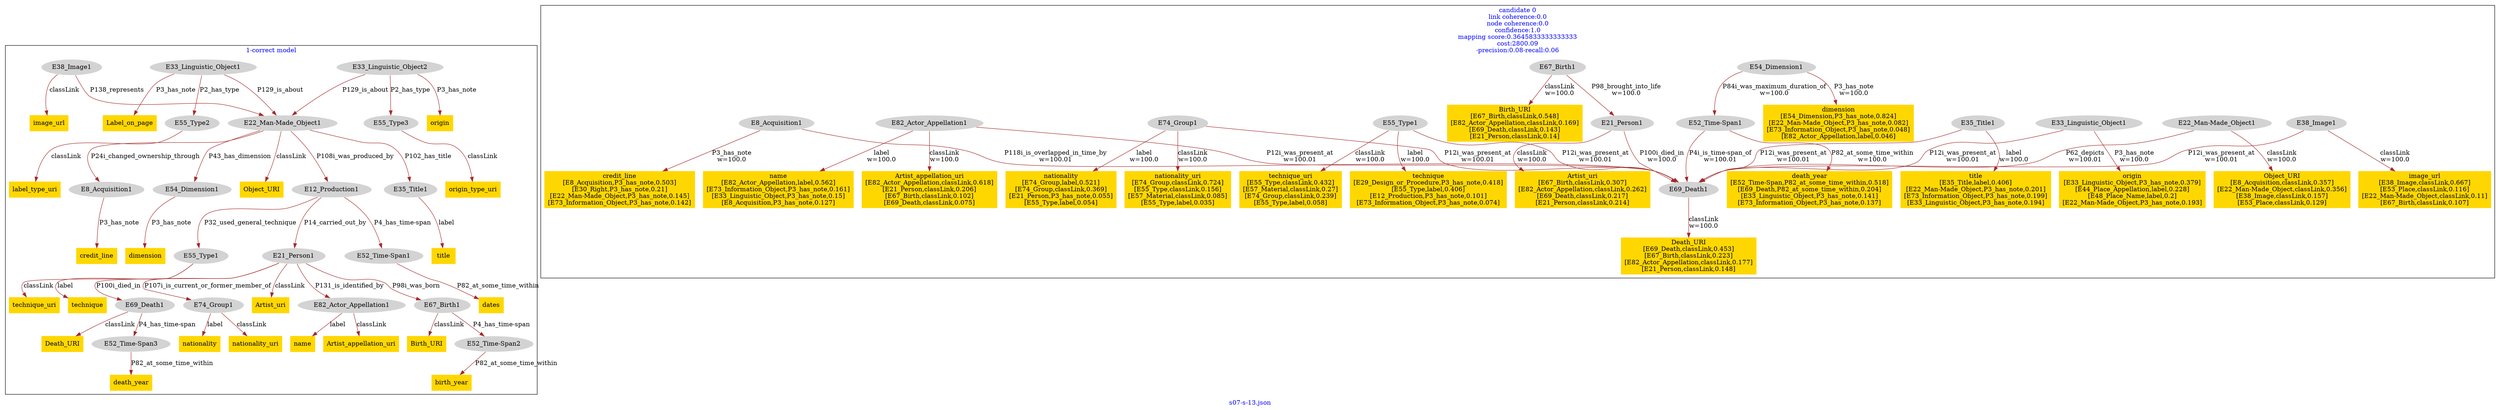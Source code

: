 digraph n0 {
fontcolor="blue"
remincross="true"
label="s07-s-13.json"
subgraph cluster_0 {
label="1-correct model"
n2[style="filled",color="white",fillcolor="lightgray",label="E33_Linguistic_Object2"];
n3[shape="plaintext",style="filled",fillcolor="gold",label="origin"];
n4[style="filled",color="white",fillcolor="lightgray",label="E82_Actor_Appellation1"];
n5[shape="plaintext",style="filled",fillcolor="gold",label="name"];
n6[style="filled",color="white",fillcolor="lightgray",label="E67_Birth1"];
n7[shape="plaintext",style="filled",fillcolor="gold",label="Birth_URI"];
n8[style="filled",color="white",fillcolor="lightgray",label="E55_Type1"];
n9[shape="plaintext",style="filled",fillcolor="gold",label="technique_uri"];
n10[style="filled",color="white",fillcolor="lightgray",label="E33_Linguistic_Object1"];
n11[shape="plaintext",style="filled",fillcolor="gold",label="Label_on_page"];
n12[style="filled",color="white",fillcolor="lightgray",label="E35_Title1"];
n13[shape="plaintext",style="filled",fillcolor="gold",label="title"];
n14[style="filled",color="white",fillcolor="lightgray",label="E8_Acquisition1"];
n15[shape="plaintext",style="filled",fillcolor="gold",label="credit_line"];
n16[style="filled",color="white",fillcolor="lightgray",label="E54_Dimension1"];
n17[shape="plaintext",style="filled",fillcolor="gold",label="dimension"];
n18[style="filled",color="white",fillcolor="lightgray",label="E69_Death1"];
n19[shape="plaintext",style="filled",fillcolor="gold",label="Death_URI"];
n20[shape="plaintext",style="filled",fillcolor="gold",label="technique"];
n21[style="filled",color="white",fillcolor="lightgray",label="E74_Group1"];
n22[shape="plaintext",style="filled",fillcolor="gold",label="nationality"];
n23[style="filled",color="white",fillcolor="lightgray",label="E52_Time-Span3"];
n24[shape="plaintext",style="filled",fillcolor="gold",label="death_year"];
n25[style="filled",color="white",fillcolor="lightgray",label="E55_Type2"];
n26[shape="plaintext",style="filled",fillcolor="gold",label="label_type_uri"];
n27[style="filled",color="white",fillcolor="lightgray",label="E22_Man-Made_Object1"];
n28[shape="plaintext",style="filled",fillcolor="gold",label="Object_URI"];
n29[style="filled",color="white",fillcolor="lightgray",label="E21_Person1"];
n30[shape="plaintext",style="filled",fillcolor="gold",label="Artist_uri"];
n31[shape="plaintext",style="filled",fillcolor="gold",label="nationality_uri"];
n32[style="filled",color="white",fillcolor="lightgray",label="E55_Type3"];
n33[shape="plaintext",style="filled",fillcolor="gold",label="origin_type_uri"];
n34[style="filled",color="white",fillcolor="lightgray",label="E38_Image1"];
n35[shape="plaintext",style="filled",fillcolor="gold",label="image_url"];
n36[style="filled",color="white",fillcolor="lightgray",label="E52_Time-Span2"];
n37[shape="plaintext",style="filled",fillcolor="gold",label="birth_year"];
n38[shape="plaintext",style="filled",fillcolor="gold",label="Artist_appellation_uri"];
n39[style="filled",color="white",fillcolor="lightgray",label="E52_Time-Span1"];
n40[shape="plaintext",style="filled",fillcolor="gold",label="dates"];
n41[style="filled",color="white",fillcolor="lightgray",label="E12_Production1"];
}
subgraph cluster_1 {
label="candidate 0\nlink coherence:0.0\nnode coherence:0.0\nconfidence:1.0\nmapping score:0.3645833333333333\ncost:2800.09\n-precision:0.08-recall:0.06"
n43[style="filled",color="white",fillcolor="lightgray",label="E21_Person1"];
n44[shape="plaintext",style="filled",fillcolor="gold",label="Artist_uri\n[E67_Birth,classLink,0.307]\n[E82_Actor_Appellation,classLink,0.262]\n[E69_Death,classLink,0.217]\n[E21_Person,classLink,0.214]"];
n45[style="filled",color="white",fillcolor="lightgray",label="E22_Man-Made_Object1"];
n46[shape="plaintext",style="filled",fillcolor="gold",label="Object_URI\n[E8_Acquisition,classLink,0.357]\n[E22_Man-Made_Object,classLink,0.356]\n[E38_Image,classLink,0.157]\n[E53_Place,classLink,0.129]"];
n47[style="filled",color="white",fillcolor="lightgray",label="E33_Linguistic_Object1"];
n48[shape="plaintext",style="filled",fillcolor="gold",label="origin\n[E33_Linguistic_Object,P3_has_note,0.379]\n[E44_Place_Appellation,label,0.228]\n[E48_Place_Name,label,0.2]\n[E22_Man-Made_Object,P3_has_note,0.193]"];
n49[style="filled",color="white",fillcolor="lightgray",label="E35_Title1"];
n50[shape="plaintext",style="filled",fillcolor="gold",label="title\n[E35_Title,label,0.406]\n[E22_Man-Made_Object,P3_has_note,0.201]\n[E73_Information_Object,P3_has_note,0.199]\n[E33_Linguistic_Object,P3_has_note,0.194]"];
n51[style="filled",color="white",fillcolor="lightgray",label="E38_Image1"];
n52[shape="plaintext",style="filled",fillcolor="gold",label="image_url\n[E38_Image,classLink,0.667]\n[E53_Place,classLink,0.116]\n[E22_Man-Made_Object,classLink,0.11]\n[E67_Birth,classLink,0.107]"];
n53[style="filled",color="white",fillcolor="lightgray",label="E52_Time-Span1"];
n54[shape="plaintext",style="filled",fillcolor="gold",label="death_year\n[E52_Time-Span,P82_at_some_time_within,0.518]\n[E69_Death,P82_at_some_time_within,0.204]\n[E33_Linguistic_Object,P3_has_note,0.141]\n[E73_Information_Object,P3_has_note,0.137]"];
n55[style="filled",color="white",fillcolor="lightgray",label="E54_Dimension1"];
n56[shape="plaintext",style="filled",fillcolor="gold",label="dimension\n[E54_Dimension,P3_has_note,0.824]\n[E22_Man-Made_Object,P3_has_note,0.082]\n[E73_Information_Object,P3_has_note,0.048]\n[E82_Actor_Appellation,label,0.046]"];
n57[style="filled",color="white",fillcolor="lightgray",label="E55_Type1"];
n58[shape="plaintext",style="filled",fillcolor="gold",label="technique_uri\n[E55_Type,classLink,0.432]\n[E57_Material,classLink,0.27]\n[E74_Group,classLink,0.239]\n[E55_Type,label,0.058]"];
n59[shape="plaintext",style="filled",fillcolor="gold",label="technique\n[E29_Design_or_Procedure,P3_has_note,0.418]\n[E55_Type,label,0.406]\n[E12_Production,P3_has_note,0.101]\n[E73_Information_Object,P3_has_note,0.074]"];
n60[style="filled",color="white",fillcolor="lightgray",label="E67_Birth1"];
n61[shape="plaintext",style="filled",fillcolor="gold",label="Birth_URI\n[E67_Birth,classLink,0.548]\n[E82_Actor_Appellation,classLink,0.169]\n[E69_Death,classLink,0.143]\n[E21_Person,classLink,0.14]"];
n62[style="filled",color="white",fillcolor="lightgray",label="E69_Death1"];
n63[shape="plaintext",style="filled",fillcolor="gold",label="Death_URI\n[E69_Death,classLink,0.453]\n[E67_Birth,classLink,0.223]\n[E82_Actor_Appellation,classLink,0.177]\n[E21_Person,classLink,0.148]"];
n64[style="filled",color="white",fillcolor="lightgray",label="E74_Group1"];
n65[shape="plaintext",style="filled",fillcolor="gold",label="nationality_uri\n[E74_Group,classLink,0.724]\n[E55_Type,classLink,0.156]\n[E57_Material,classLink,0.085]\n[E55_Type,label,0.035]"];
n66[shape="plaintext",style="filled",fillcolor="gold",label="nationality\n[E74_Group,label,0.521]\n[E74_Group,classLink,0.369]\n[E21_Person,P3_has_note,0.055]\n[E55_Type,label,0.054]"];
n67[style="filled",color="white",fillcolor="lightgray",label="E82_Actor_Appellation1"];
n68[shape="plaintext",style="filled",fillcolor="gold",label="Artist_appellation_uri\n[E82_Actor_Appellation,classLink,0.618]\n[E21_Person,classLink,0.206]\n[E67_Birth,classLink,0.102]\n[E69_Death,classLink,0.075]"];
n69[shape="plaintext",style="filled",fillcolor="gold",label="name\n[E82_Actor_Appellation,label,0.562]\n[E73_Information_Object,P3_has_note,0.161]\n[E33_Linguistic_Object,P3_has_note,0.15]\n[E8_Acquisition,P3_has_note,0.127]"];
n70[style="filled",color="white",fillcolor="lightgray",label="E8_Acquisition1"];
n71[shape="plaintext",style="filled",fillcolor="gold",label="credit_line\n[E8_Acquisition,P3_has_note,0.503]\n[E30_Right,P3_has_note,0.21]\n[E22_Man-Made_Object,P3_has_note,0.145]\n[E73_Information_Object,P3_has_note,0.142]"];
}
n2 -> n3[color="brown",fontcolor="black",label="P3_has_note"]
n4 -> n5[color="brown",fontcolor="black",label="label"]
n6 -> n7[color="brown",fontcolor="black",label="classLink"]
n8 -> n9[color="brown",fontcolor="black",label="classLink"]
n10 -> n11[color="brown",fontcolor="black",label="P3_has_note"]
n12 -> n13[color="brown",fontcolor="black",label="label"]
n14 -> n15[color="brown",fontcolor="black",label="P3_has_note"]
n16 -> n17[color="brown",fontcolor="black",label="P3_has_note"]
n18 -> n19[color="brown",fontcolor="black",label="classLink"]
n8 -> n20[color="brown",fontcolor="black",label="label"]
n21 -> n22[color="brown",fontcolor="black",label="label"]
n23 -> n24[color="brown",fontcolor="black",label="P82_at_some_time_within"]
n25 -> n26[color="brown",fontcolor="black",label="classLink"]
n27 -> n28[color="brown",fontcolor="black",label="classLink"]
n29 -> n30[color="brown",fontcolor="black",label="classLink"]
n21 -> n31[color="brown",fontcolor="black",label="classLink"]
n32 -> n33[color="brown",fontcolor="black",label="classLink"]
n34 -> n35[color="brown",fontcolor="black",label="classLink"]
n36 -> n37[color="brown",fontcolor="black",label="P82_at_some_time_within"]
n4 -> n38[color="brown",fontcolor="black",label="classLink"]
n39 -> n40[color="brown",fontcolor="black",label="P82_at_some_time_within"]
n10 -> n25[color="brown",fontcolor="black",label="P2_has_type"]
n6 -> n36[color="brown",fontcolor="black",label="P4_has_time-span"]
n2 -> n32[color="brown",fontcolor="black",label="P2_has_type"]
n18 -> n23[color="brown",fontcolor="black",label="P4_has_time-span"]
n29 -> n4[color="brown",fontcolor="black",label="P131_is_identified_by"]
n29 -> n6[color="brown",fontcolor="black",label="P98i_was_born"]
n29 -> n18[color="brown",fontcolor="black",label="P100i_died_in"]
n27 -> n14[color="brown",fontcolor="black",label="P24i_changed_ownership_through"]
n27 -> n41[color="brown",fontcolor="black",label="P108i_was_produced_by"]
n29 -> n21[color="brown",fontcolor="black",label="P107i_is_current_or_former_member_of"]
n41 -> n8[color="brown",fontcolor="black",label="P32_used_general_technique"]
n27 -> n12[color="brown",fontcolor="black",label="P102_has_title"]
n41 -> n29[color="brown",fontcolor="black",label="P14_carried_out_by"]
n41 -> n39[color="brown",fontcolor="black",label="P4_has_time-span"]
n34 -> n27[color="brown",fontcolor="black",label="P138_represents"]
n2 -> n27[color="brown",fontcolor="black",label="P129_is_about"]
n10 -> n27[color="brown",fontcolor="black",label="P129_is_about"]
n27 -> n16[color="brown",fontcolor="black",label="P43_has_dimension"]
n43 -> n44[color="brown",fontcolor="black",label="classLink\nw=100.0"]
n45 -> n46[color="brown",fontcolor="black",label="classLink\nw=100.0"]
n47 -> n48[color="brown",fontcolor="black",label="P3_has_note\nw=100.0"]
n49 -> n50[color="brown",fontcolor="black",label="label\nw=100.0"]
n51 -> n52[color="brown",fontcolor="black",label="classLink\nw=100.0"]
n53 -> n54[color="brown",fontcolor="black",label="P82_at_some_time_within\nw=100.0"]
n55 -> n56[color="brown",fontcolor="black",label="P3_has_note\nw=100.0"]
n57 -> n58[color="brown",fontcolor="black",label="classLink\nw=100.0"]
n57 -> n59[color="brown",fontcolor="black",label="label\nw=100.0"]
n60 -> n61[color="brown",fontcolor="black",label="classLink\nw=100.0"]
n62 -> n63[color="brown",fontcolor="black",label="classLink\nw=100.0"]
n64 -> n65[color="brown",fontcolor="black",label="classLink\nw=100.0"]
n64 -> n66[color="brown",fontcolor="black",label="label\nw=100.0"]
n67 -> n68[color="brown",fontcolor="black",label="classLink\nw=100.0"]
n67 -> n69[color="brown",fontcolor="black",label="label\nw=100.0"]
n70 -> n71[color="brown",fontcolor="black",label="P3_has_note\nw=100.0"]
n43 -> n62[color="brown",fontcolor="black",label="P100i_died_in\nw=100.0"]
n45 -> n62[color="brown",fontcolor="black",label="P62_depicts\nw=100.01"]
n47 -> n62[color="brown",fontcolor="black",label="P12i_was_present_at\nw=100.01"]
n49 -> n62[color="brown",fontcolor="black",label="P12i_was_present_at\nw=100.01"]
n51 -> n62[color="brown",fontcolor="black",label="P12i_was_present_at\nw=100.01"]
n53 -> n62[color="brown",fontcolor="black",label="P4i_is_time-span_of\nw=100.01"]
n55 -> n53[color="brown",fontcolor="black",label="P84i_was_maximum_duration_of\nw=100.0"]
n57 -> n62[color="brown",fontcolor="black",label="P12i_was_present_at\nw=100.01"]
n60 -> n43[color="brown",fontcolor="black",label="P98_brought_into_life\nw=100.0"]
n64 -> n62[color="brown",fontcolor="black",label="P12i_was_present_at\nw=100.01"]
n67 -> n62[color="brown",fontcolor="black",label="P12i_was_present_at\nw=100.01"]
n70 -> n62[color="brown",fontcolor="black",label="P118i_is_overlapped_in_time_by\nw=100.01"]
}
